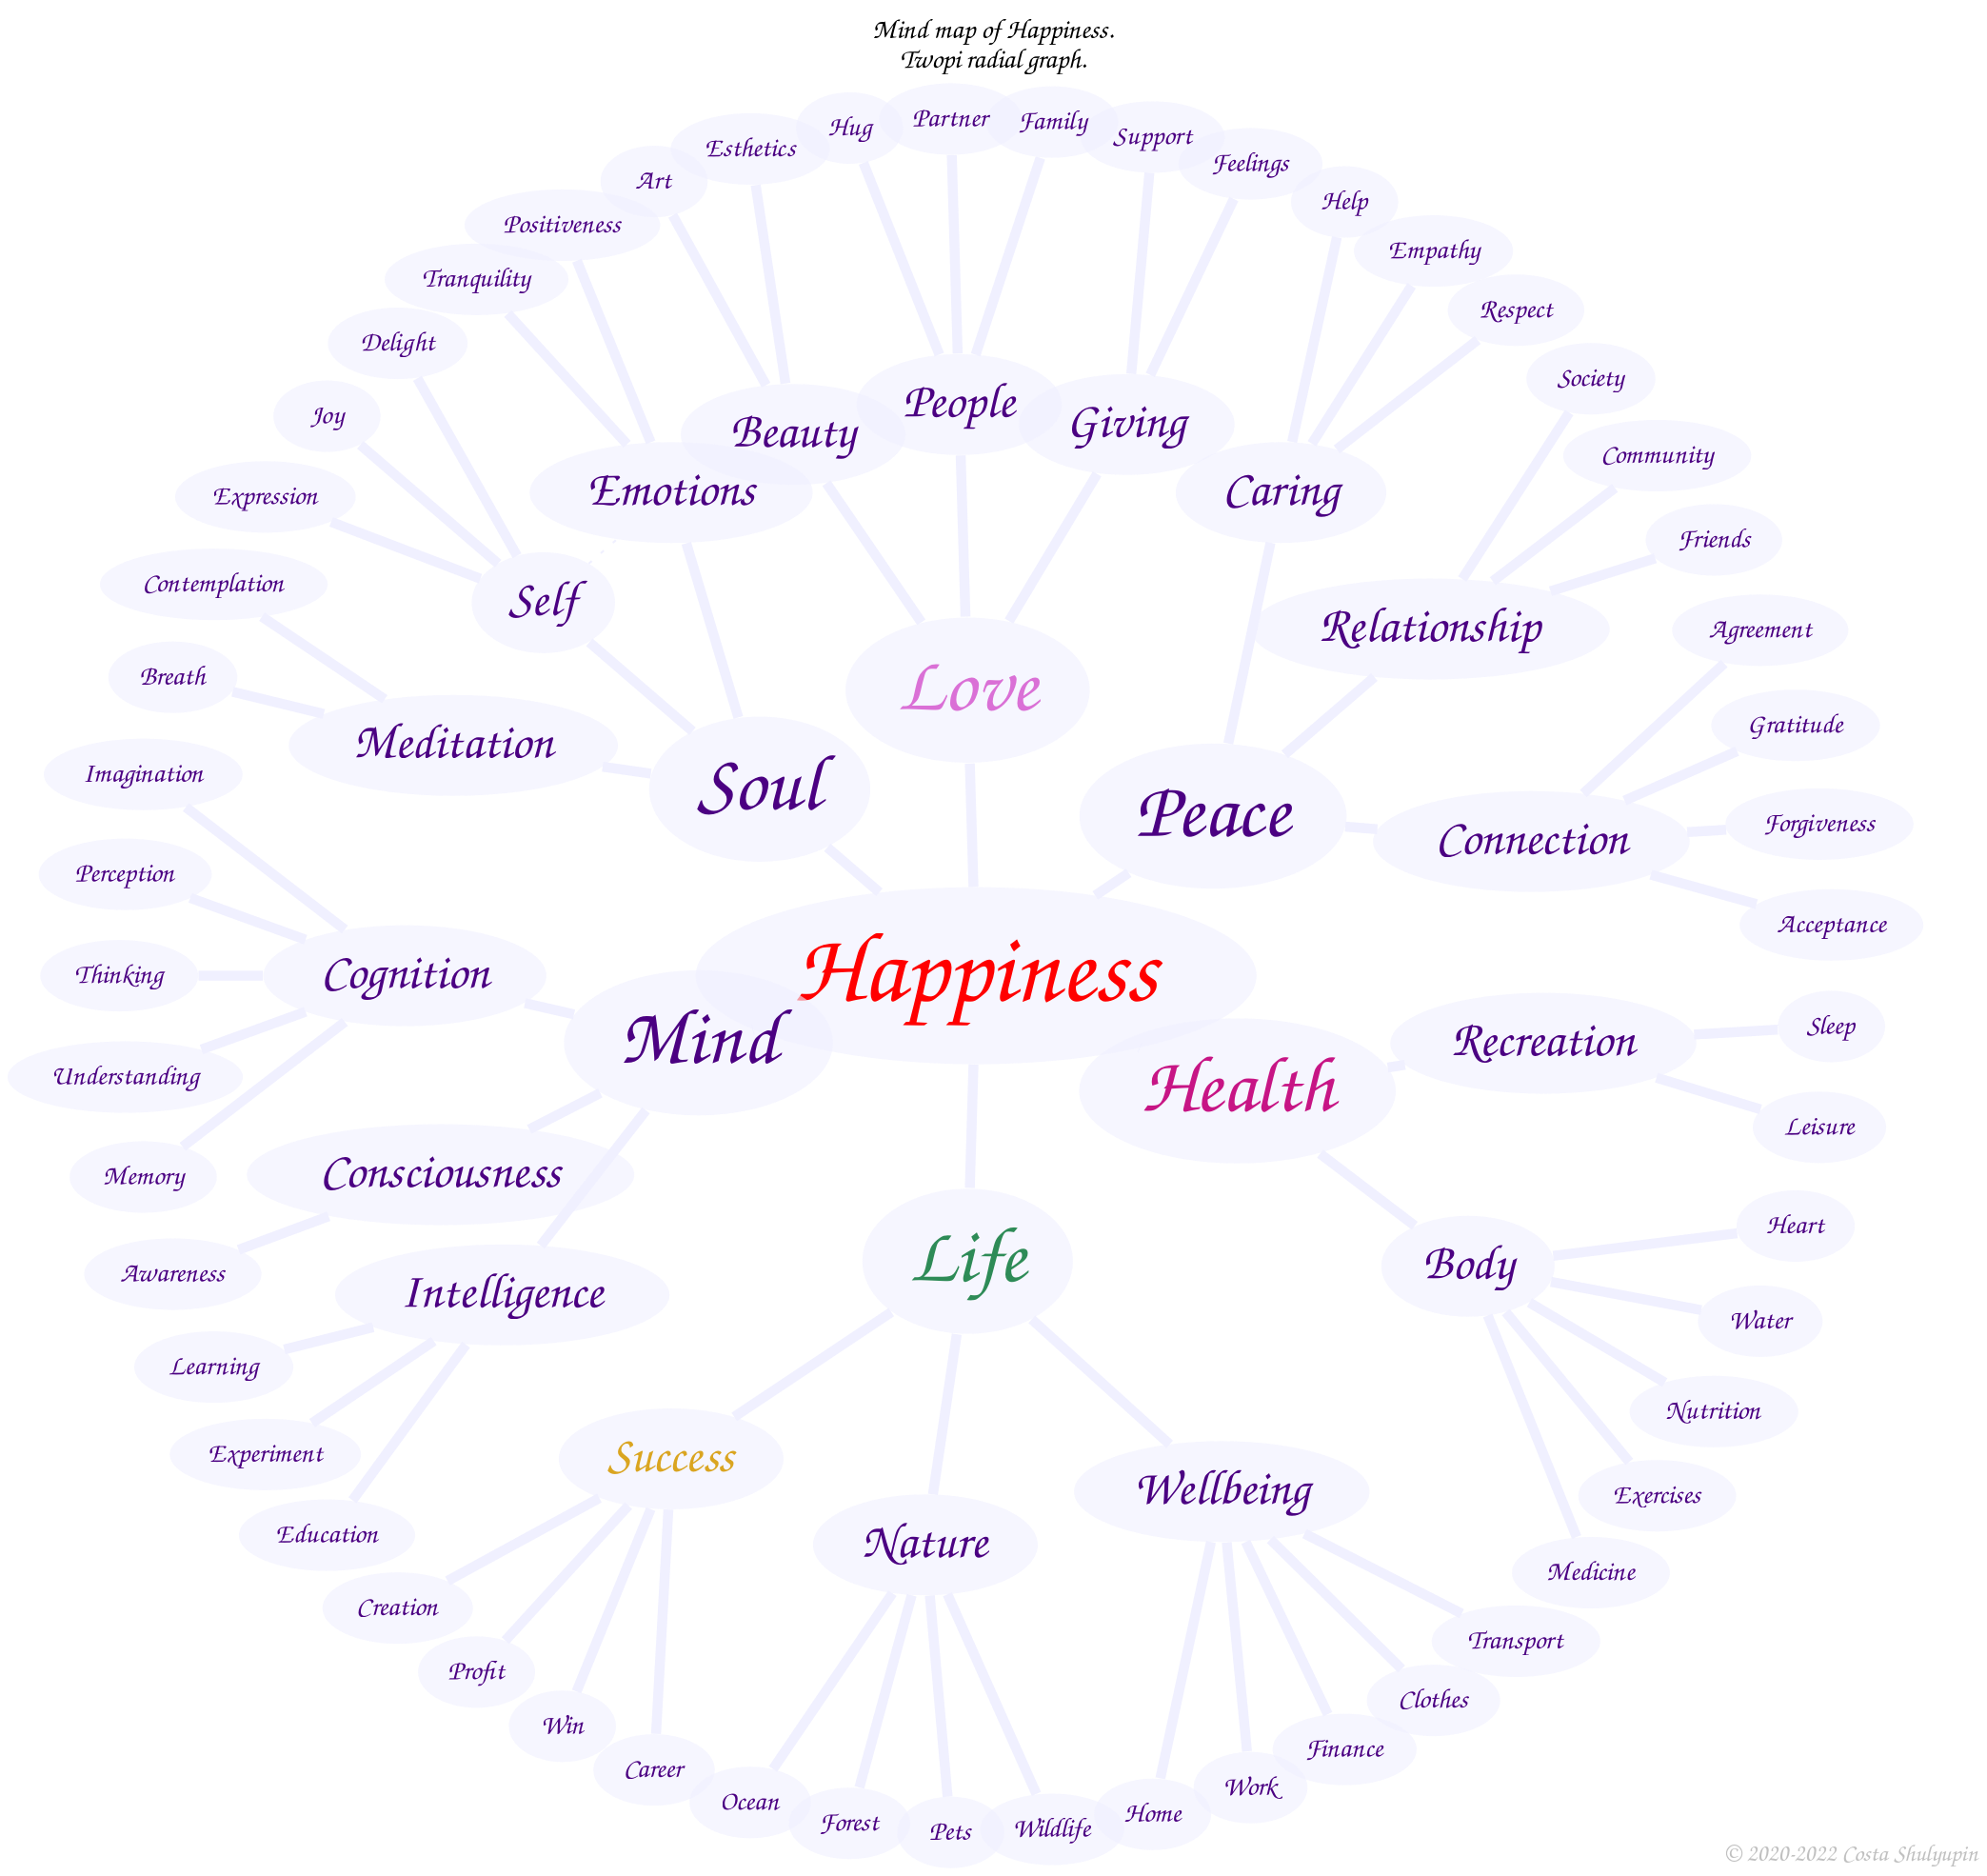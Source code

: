 graph happiness {
	bgcolor="transparent";
	labelloc="t"
	label="Mind map of Happiness.\nTwopi radial graph."
	fontname="URW Chancery L, Apple Chancery, Comic Sans MS, cursive"
	layout=twopi; graph [ranksep=2];
	edge [penwidth=5 color="#f0f0ff"]
	node [fontname="URW Chancery L, Apple Chancery, Comic Sans MS, cursive"]
	node [style="filled" penwidth=0 fillcolor="#f0f0ffA0" fontcolor=indigo]
	Happiness [fontsize=50 fontcolor=red URL="https://en.wikipedia.org/wiki/Category:Happiness"]
	node [fontsize=40]
	Happiness -- {
		Peace
		Love
		Soul
		Mind
		Life
		Health
	}
	Life [fontcolor=seagreen]
	Health [fontcolor=mediumvioletred]
	node [fontsize=25]
	Love [fontcolor=orchid URL="https://en.wikipedia.org/wiki/Category:Love"]
	Love -- {
		Giving
		People
		Beauty
	}
	Success [fontcolor=goldenrod]
	Life -- {
		Nature
		Wellbeing
		Success
	}
	Peace [URL="https://en.wikipedia.org/wiki/Category:Peace"]
	Peace -- {
		Connection
		Relationship
		Caring
	}
	Health -- {
		Body
		Recreation
	}
	Mind [URL="https://en.wikipedia.org/wiki/Category:Mind"]
	Mind -- {
		Cognition
		Consciousness
		Intelligence
	}
	Soul [URL="https://en.wikipedia.org/wiki/Soul"]
	Soul -- {
		Emotions
		Self
		Meditation
	}
	node [fontsize=""]
	Beauty -- {
		Esthetics
		Art
	}
	People -- {
		Family
		Partner
		Hug
	}
	Giving -- {
		Feelings
		Support
	}
	Self -- {
		Delight
		Joy
		Expression 
	}
	Success -- {
		Creation
		Profit
		Win
		Career
	}
	Recreation -- {
		Leisure
		Sleep
	}
	Emotions [URL="https://en.wikipedia.org/wiki/Soul"]
	Emotions -- {
		Positiveness Tranquility
	}
	Self -- Emotions [weight=10 penwidth=1 style=dotted constraint=false]
	Body -- {
		Medicine Exercises Nutrition Water Heart
	}
	Wellbeing -- {
		Home Work Finance Clothes Transport
	}
	Relationship -- {
		Friends Community Society
	}
	Connection -- {
		Acceptance
		Forgiveness
		Gratitude
		Agreement
	}
	Caring -- {
		Respect
		Empathy
		Help
	}
	Consciousness -- {
		Awareness
	}
	Meditation -- {
		Contemplation Breath
	}
	Cognition -- {
		Imagination
		Perception
		Thinking
		Understanding
		Memory
	}
	Intelligence -- {
		Learning
		Experiment
		Education
	}
	Nature -- {
		Ocean
		Forest
		Pets
		Wildlife
	}
	c [label="© 2020-2022 Costa Shulyupin" fontsize=12 shape=plain style="" fontcolor=gray]
}
